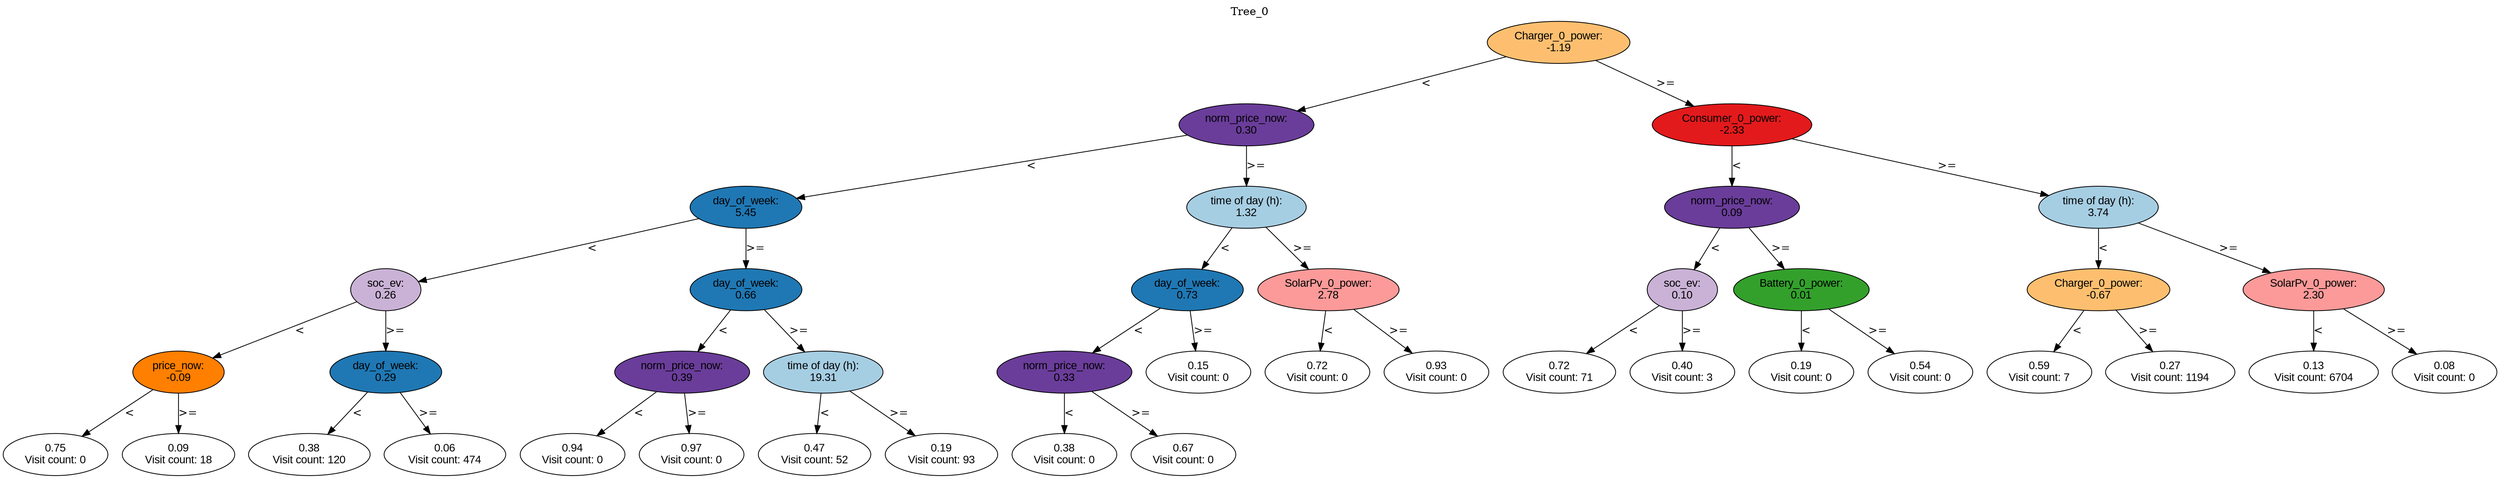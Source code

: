 digraph BST {
    node [fontname="Arial" style=filled colorscheme=paired12];
    0 [ label = "Charger_0_power:
-1.19" fillcolor=7];
    1 [ label = "norm_price_now:
0.30" fillcolor=10];
    2 [ label = "day_of_week:
5.45" fillcolor=2];
    3 [ label = "soc_ev:
0.26" fillcolor=9];
    4 [ label = "price_now:
-0.09" fillcolor=8];
    5 [ label = "0.75
Visit count: 0" fillcolor=white];
    6 [ label = "0.09
Visit count: 18" fillcolor=white];
    7 [ label = "day_of_week:
0.29" fillcolor=2];
    8 [ label = "0.38
Visit count: 120" fillcolor=white];
    9 [ label = "0.06
Visit count: 474" fillcolor=white];
    10 [ label = "day_of_week:
0.66" fillcolor=2];
    11 [ label = "norm_price_now:
0.39" fillcolor=10];
    12 [ label = "0.94
Visit count: 0" fillcolor=white];
    13 [ label = "0.97
Visit count: 0" fillcolor=white];
    14 [ label = "time of day (h):
19.31" fillcolor=1];
    15 [ label = "0.47
Visit count: 52" fillcolor=white];
    16 [ label = "0.19
Visit count: 93" fillcolor=white];
    17 [ label = "time of day (h):
1.32" fillcolor=1];
    18 [ label = "day_of_week:
0.73" fillcolor=2];
    19 [ label = "norm_price_now:
0.33" fillcolor=10];
    20 [ label = "0.38
Visit count: 0" fillcolor=white];
    21 [ label = "0.67
Visit count: 0" fillcolor=white];
    22 [ label = "0.15
Visit count: 0" fillcolor=white];
    23 [ label = "SolarPv_0_power:
2.78" fillcolor=5];
    24 [ label = "0.72
Visit count: 0" fillcolor=white];
    25 [ label = "0.93
Visit count: 0" fillcolor=white];
    26 [ label = "Consumer_0_power:
-2.33" fillcolor=6];
    27 [ label = "norm_price_now:
0.09" fillcolor=10];
    28 [ label = "soc_ev:
0.10" fillcolor=9];
    29 [ label = "0.72
Visit count: 71" fillcolor=white];
    30 [ label = "0.40
Visit count: 3" fillcolor=white];
    31 [ label = "Battery_0_power:
0.01" fillcolor=4];
    32 [ label = "0.19
Visit count: 0" fillcolor=white];
    33 [ label = "0.54
Visit count: 0" fillcolor=white];
    34 [ label = "time of day (h):
3.74" fillcolor=1];
    35 [ label = "Charger_0_power:
-0.67" fillcolor=7];
    36 [ label = "0.59
Visit count: 7" fillcolor=white];
    37 [ label = "0.27
Visit count: 1194" fillcolor=white];
    38 [ label = "SolarPv_0_power:
2.30" fillcolor=5];
    39 [ label = "0.13
Visit count: 6704" fillcolor=white];
    40 [ label = "0.08
Visit count: 0" fillcolor=white];

    0  -> 1[ label = "<"];
    0  -> 26[ label = ">="];
    1  -> 2[ label = "<"];
    1  -> 17[ label = ">="];
    2  -> 3[ label = "<"];
    2  -> 10[ label = ">="];
    3  -> 4[ label = "<"];
    3  -> 7[ label = ">="];
    4  -> 5[ label = "<"];
    4  -> 6[ label = ">="];
    7  -> 8[ label = "<"];
    7  -> 9[ label = ">="];
    10  -> 11[ label = "<"];
    10  -> 14[ label = ">="];
    11  -> 12[ label = "<"];
    11  -> 13[ label = ">="];
    14  -> 15[ label = "<"];
    14  -> 16[ label = ">="];
    17  -> 18[ label = "<"];
    17  -> 23[ label = ">="];
    18  -> 19[ label = "<"];
    18  -> 22[ label = ">="];
    19  -> 20[ label = "<"];
    19  -> 21[ label = ">="];
    23  -> 24[ label = "<"];
    23  -> 25[ label = ">="];
    26  -> 27[ label = "<"];
    26  -> 34[ label = ">="];
    27  -> 28[ label = "<"];
    27  -> 31[ label = ">="];
    28  -> 29[ label = "<"];
    28  -> 30[ label = ">="];
    31  -> 32[ label = "<"];
    31  -> 33[ label = ">="];
    34  -> 35[ label = "<"];
    34  -> 38[ label = ">="];
    35  -> 36[ label = "<"];
    35  -> 37[ label = ">="];
    38  -> 39[ label = "<"];
    38  -> 40[ label = ">="];

    labelloc="t";
    label="Tree_0";
}